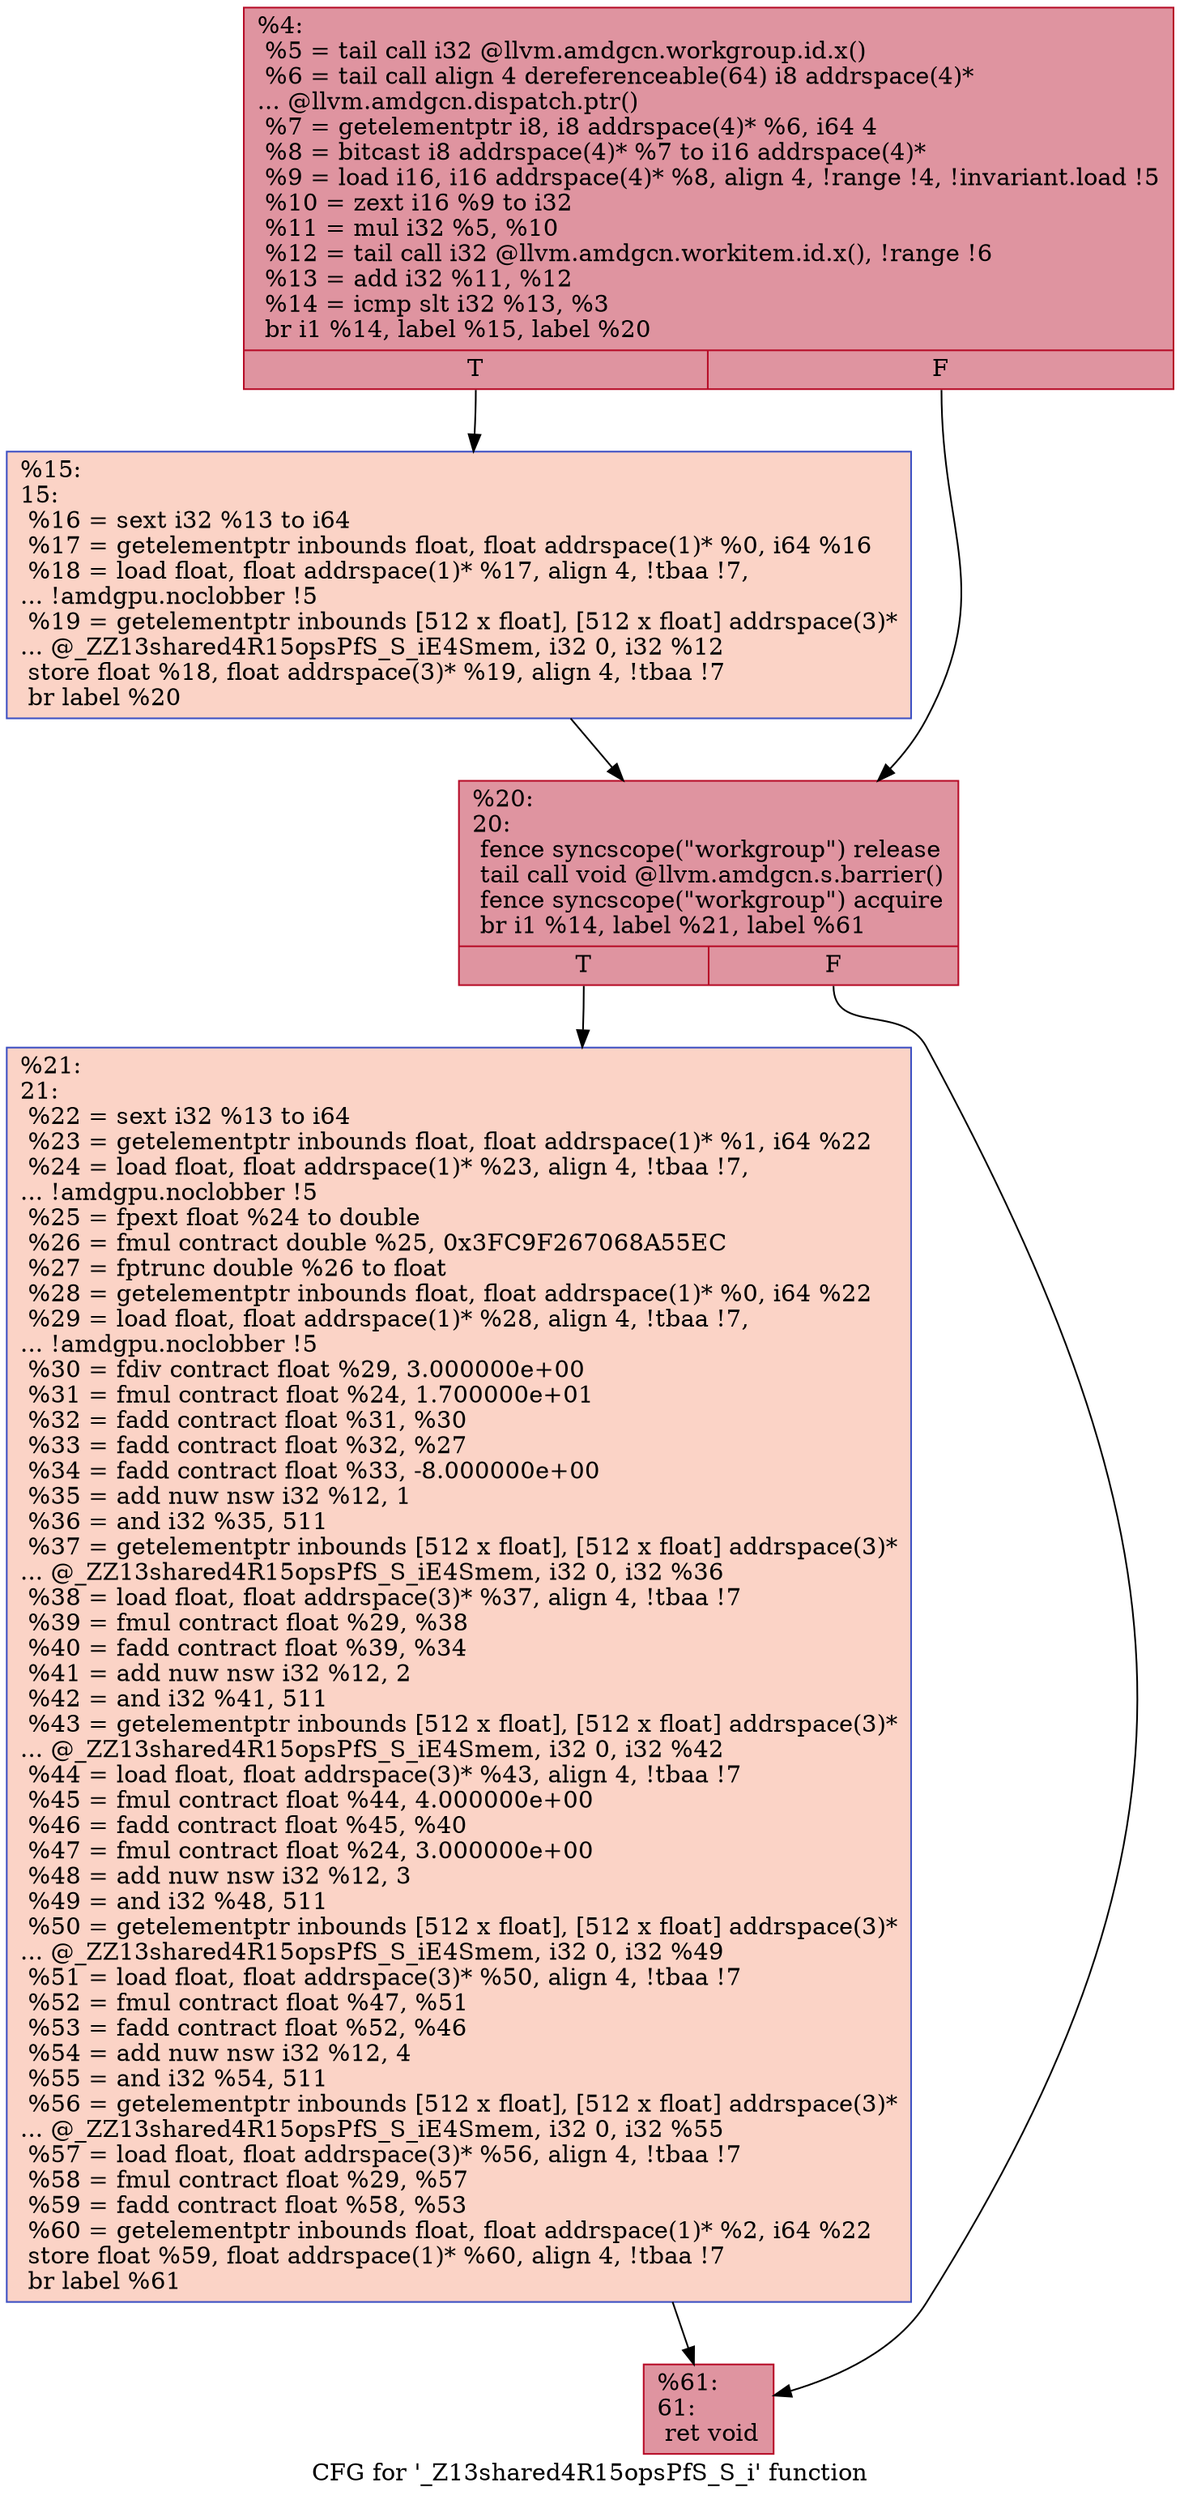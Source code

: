 digraph "CFG for '_Z13shared4R15opsPfS_S_i' function" {
	label="CFG for '_Z13shared4R15opsPfS_S_i' function";

	Node0x4c39630 [shape=record,color="#b70d28ff", style=filled, fillcolor="#b70d2870",label="{%4:\l  %5 = tail call i32 @llvm.amdgcn.workgroup.id.x()\l  %6 = tail call align 4 dereferenceable(64) i8 addrspace(4)*\l... @llvm.amdgcn.dispatch.ptr()\l  %7 = getelementptr i8, i8 addrspace(4)* %6, i64 4\l  %8 = bitcast i8 addrspace(4)* %7 to i16 addrspace(4)*\l  %9 = load i16, i16 addrspace(4)* %8, align 4, !range !4, !invariant.load !5\l  %10 = zext i16 %9 to i32\l  %11 = mul i32 %5, %10\l  %12 = tail call i32 @llvm.amdgcn.workitem.id.x(), !range !6\l  %13 = add i32 %11, %12\l  %14 = icmp slt i32 %13, %3\l  br i1 %14, label %15, label %20\l|{<s0>T|<s1>F}}"];
	Node0x4c39630:s0 -> Node0x4c3b540;
	Node0x4c39630:s1 -> Node0x4c3b5d0;
	Node0x4c3b540 [shape=record,color="#3d50c3ff", style=filled, fillcolor="#f59c7d70",label="{%15:\l15:                                               \l  %16 = sext i32 %13 to i64\l  %17 = getelementptr inbounds float, float addrspace(1)* %0, i64 %16\l  %18 = load float, float addrspace(1)* %17, align 4, !tbaa !7,\l... !amdgpu.noclobber !5\l  %19 = getelementptr inbounds [512 x float], [512 x float] addrspace(3)*\l... @_ZZ13shared4R15opsPfS_S_iE4Smem, i32 0, i32 %12\l  store float %18, float addrspace(3)* %19, align 4, !tbaa !7\l  br label %20\l}"];
	Node0x4c3b540 -> Node0x4c3b5d0;
	Node0x4c3b5d0 [shape=record,color="#b70d28ff", style=filled, fillcolor="#b70d2870",label="{%20:\l20:                                               \l  fence syncscope(\"workgroup\") release\l  tail call void @llvm.amdgcn.s.barrier()\l  fence syncscope(\"workgroup\") acquire\l  br i1 %14, label %21, label %61\l|{<s0>T|<s1>F}}"];
	Node0x4c3b5d0:s0 -> Node0x4c3cbc0;
	Node0x4c3b5d0:s1 -> Node0x4c3cc10;
	Node0x4c3cbc0 [shape=record,color="#3d50c3ff", style=filled, fillcolor="#f59c7d70",label="{%21:\l21:                                               \l  %22 = sext i32 %13 to i64\l  %23 = getelementptr inbounds float, float addrspace(1)* %1, i64 %22\l  %24 = load float, float addrspace(1)* %23, align 4, !tbaa !7,\l... !amdgpu.noclobber !5\l  %25 = fpext float %24 to double\l  %26 = fmul contract double %25, 0x3FC9F267068A55EC\l  %27 = fptrunc double %26 to float\l  %28 = getelementptr inbounds float, float addrspace(1)* %0, i64 %22\l  %29 = load float, float addrspace(1)* %28, align 4, !tbaa !7,\l... !amdgpu.noclobber !5\l  %30 = fdiv contract float %29, 3.000000e+00\l  %31 = fmul contract float %24, 1.700000e+01\l  %32 = fadd contract float %31, %30\l  %33 = fadd contract float %32, %27\l  %34 = fadd contract float %33, -8.000000e+00\l  %35 = add nuw nsw i32 %12, 1\l  %36 = and i32 %35, 511\l  %37 = getelementptr inbounds [512 x float], [512 x float] addrspace(3)*\l... @_ZZ13shared4R15opsPfS_S_iE4Smem, i32 0, i32 %36\l  %38 = load float, float addrspace(3)* %37, align 4, !tbaa !7\l  %39 = fmul contract float %29, %38\l  %40 = fadd contract float %39, %34\l  %41 = add nuw nsw i32 %12, 2\l  %42 = and i32 %41, 511\l  %43 = getelementptr inbounds [512 x float], [512 x float] addrspace(3)*\l... @_ZZ13shared4R15opsPfS_S_iE4Smem, i32 0, i32 %42\l  %44 = load float, float addrspace(3)* %43, align 4, !tbaa !7\l  %45 = fmul contract float %44, 4.000000e+00\l  %46 = fadd contract float %45, %40\l  %47 = fmul contract float %24, 3.000000e+00\l  %48 = add nuw nsw i32 %12, 3\l  %49 = and i32 %48, 511\l  %50 = getelementptr inbounds [512 x float], [512 x float] addrspace(3)*\l... @_ZZ13shared4R15opsPfS_S_iE4Smem, i32 0, i32 %49\l  %51 = load float, float addrspace(3)* %50, align 4, !tbaa !7\l  %52 = fmul contract float %47, %51\l  %53 = fadd contract float %52, %46\l  %54 = add nuw nsw i32 %12, 4\l  %55 = and i32 %54, 511\l  %56 = getelementptr inbounds [512 x float], [512 x float] addrspace(3)*\l... @_ZZ13shared4R15opsPfS_S_iE4Smem, i32 0, i32 %55\l  %57 = load float, float addrspace(3)* %56, align 4, !tbaa !7\l  %58 = fmul contract float %29, %57\l  %59 = fadd contract float %58, %53\l  %60 = getelementptr inbounds float, float addrspace(1)* %2, i64 %22\l  store float %59, float addrspace(1)* %60, align 4, !tbaa !7\l  br label %61\l}"];
	Node0x4c3cbc0 -> Node0x4c3cc10;
	Node0x4c3cc10 [shape=record,color="#b70d28ff", style=filled, fillcolor="#b70d2870",label="{%61:\l61:                                               \l  ret void\l}"];
}
